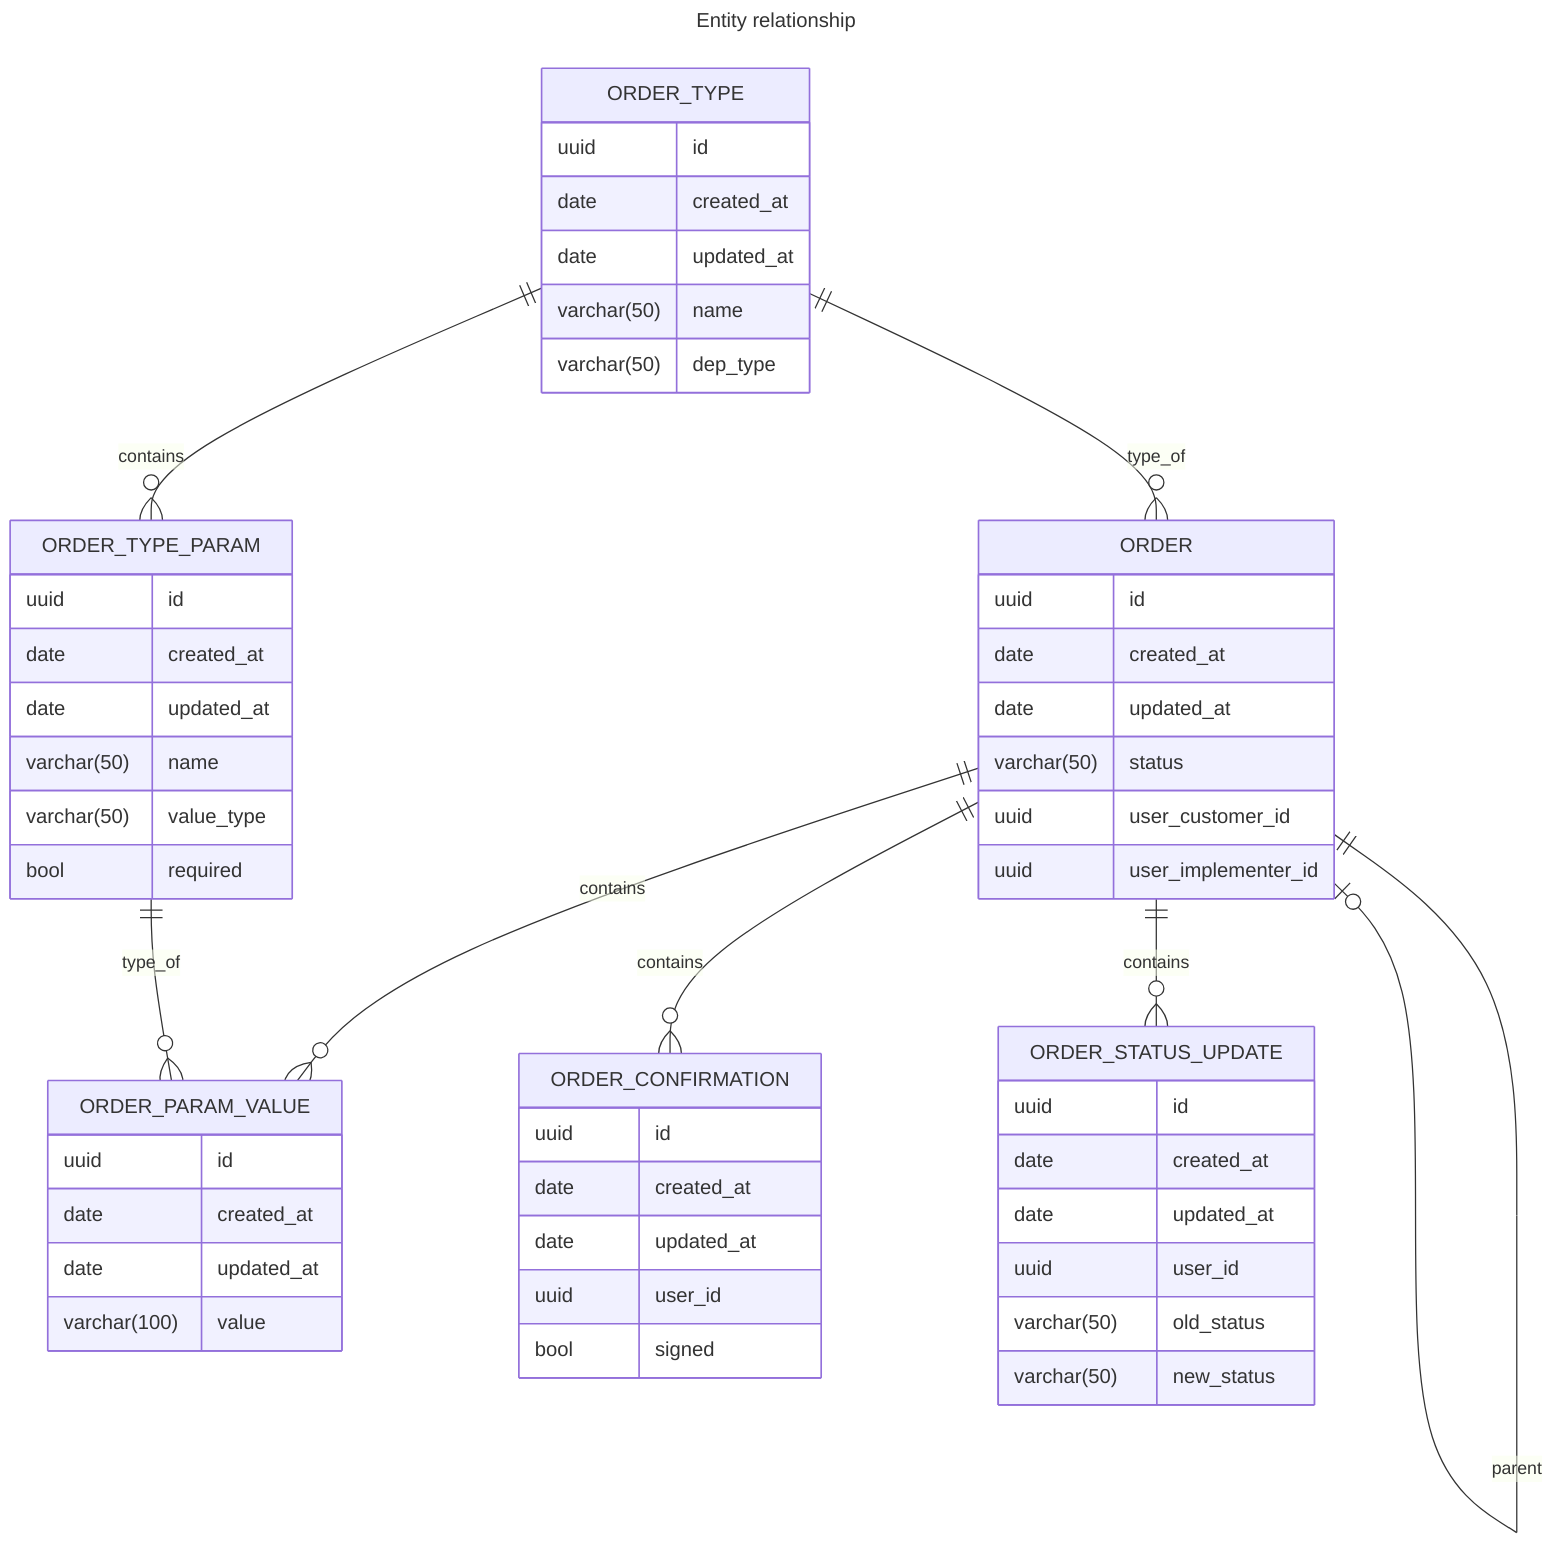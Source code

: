 ---
title: Entity relationship
---
erDiagram
    ORDER_TYPE {
        uuid id
        date created_at
        date updated_at
        varchar(50) name
        varchar(50) dep_type
    }
    ORDER_TYPE_PARAM {
        uuid id
        date created_at
        date updated_at
        varchar(50) name
        varchar(50) value_type
        bool required
    }
    ORDER_TYPE ||--o{ ORDER_TYPE_PARAM : contains

    ORDER {
        uuid id
        date created_at
        date updated_at
        varchar(50) status
        uuid user_customer_id
        uuid user_implementer_id
    }
    ORDER ||--o| ORDER : parent
    ORDER_TYPE ||--o{ ORDER : type_of

    ORDER_PARAM_VALUE {
        uuid id
        date created_at
        date updated_at
        varchar(100) value
    }
    ORDER ||--o{ ORDER_PARAM_VALUE : contains
    ORDER_TYPE_PARAM ||--o{ ORDER_PARAM_VALUE : type_of

    ORDER_CONFIRMATION {
        uuid id
        date created_at
        date updated_at
        uuid user_id
        bool signed
    }
    ORDER ||--o{ ORDER_CONFIRMATION : contains

    ORDER_STATUS_UPDATE {
        uuid id
        date created_at
        date updated_at
        uuid user_id
        varchar(50) old_status
        varchar(50) new_status
    }
    ORDER ||--o{ ORDER_STATUS_UPDATE : contains
